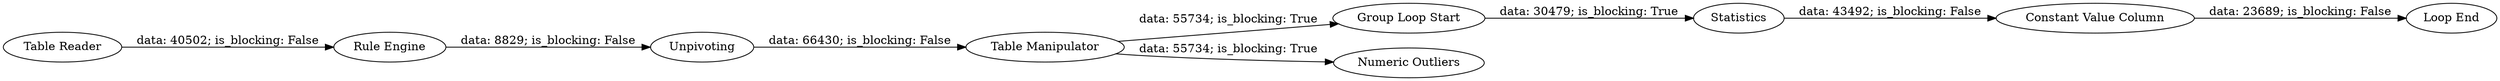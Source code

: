 digraph {
	"6724591641767561618_19" [label="Table Manipulator"]
	"6724591641767561618_20" [label=Statistics]
	"6724591641767561618_22" [label="Group Loop Start"]
	"6724591641767561618_24" [label="Constant Value Column"]
	"6724591641767561618_15" [label="Rule Engine"]
	"6724591641767561618_12" [label="Table Reader"]
	"6724591641767561618_23" [label="Loop End"]
	"6724591641767561618_21" [label="Numeric Outliers"]
	"6724591641767561618_18" [label=Unpivoting]
	"6724591641767561618_24" -> "6724591641767561618_23" [label="data: 23689; is_blocking: False"]
	"6724591641767561618_12" -> "6724591641767561618_15" [label="data: 40502; is_blocking: False"]
	"6724591641767561618_15" -> "6724591641767561618_18" [label="data: 8829; is_blocking: False"]
	"6724591641767561618_19" -> "6724591641767561618_21" [label="data: 55734; is_blocking: True"]
	"6724591641767561618_20" -> "6724591641767561618_24" [label="data: 43492; is_blocking: False"]
	"6724591641767561618_19" -> "6724591641767561618_22" [label="data: 55734; is_blocking: True"]
	"6724591641767561618_18" -> "6724591641767561618_19" [label="data: 66430; is_blocking: False"]
	"6724591641767561618_22" -> "6724591641767561618_20" [label="data: 30479; is_blocking: True"]
	rankdir=LR
}
